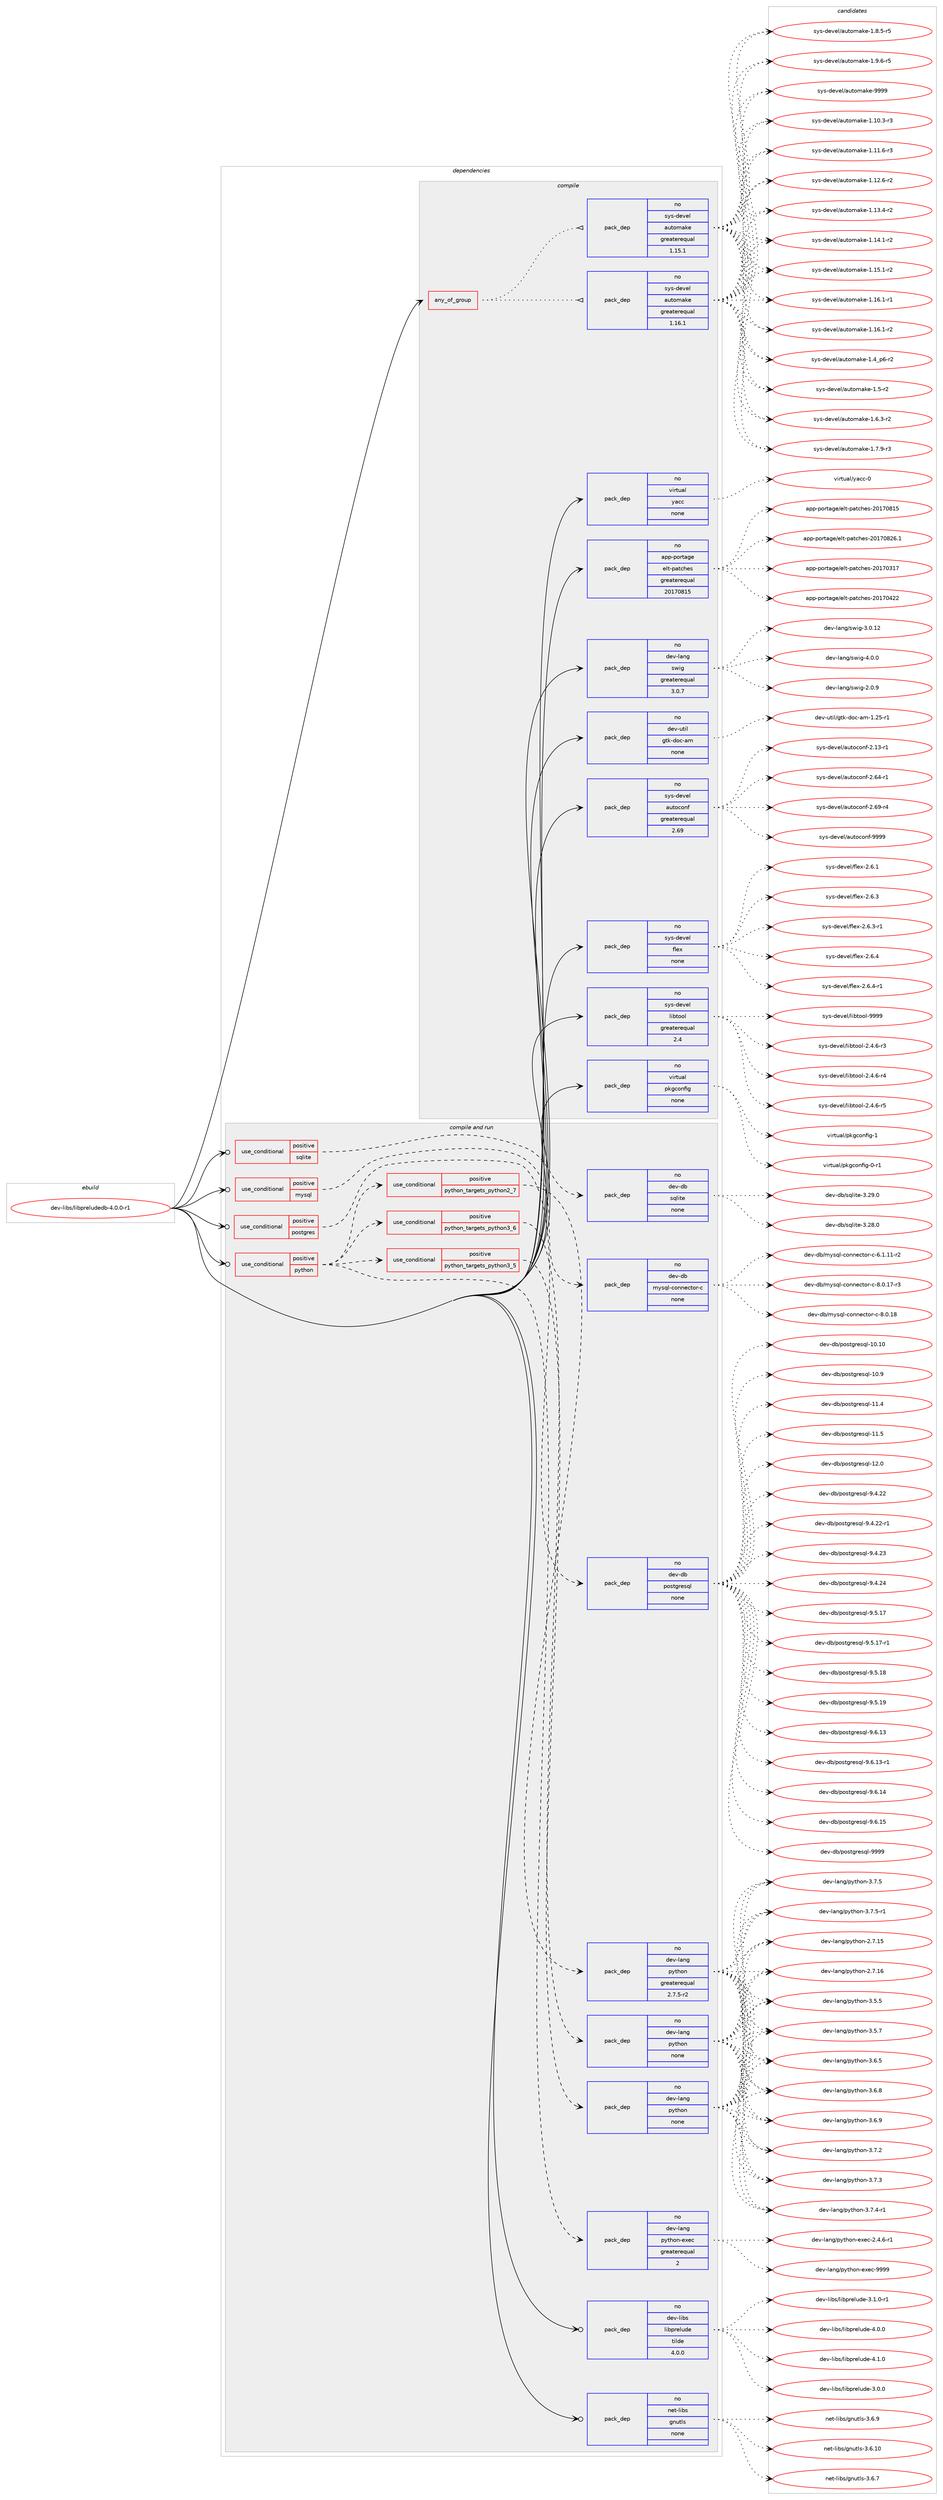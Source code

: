 digraph prolog {

# *************
# Graph options
# *************

newrank=true;
concentrate=true;
compound=true;
graph [rankdir=LR,fontname=Helvetica,fontsize=10,ranksep=1.5];#, ranksep=2.5, nodesep=0.2];
edge  [arrowhead=vee];
node  [fontname=Helvetica,fontsize=10];

# **********
# The ebuild
# **********

subgraph cluster_leftcol {
color=gray;
rank=same;
label=<<i>ebuild</i>>;
id [label="dev-libs/libpreludedb-4.0.0-r1", color=red, width=4, href="../dev-libs/libpreludedb-4.0.0-r1.svg"];
}

# ****************
# The dependencies
# ****************

subgraph cluster_midcol {
color=gray;
label=<<i>dependencies</i>>;
subgraph cluster_compile {
fillcolor="#eeeeee";
style=filled;
label=<<i>compile</i>>;
subgraph any11154 {
dependency566726 [label=<<TABLE BORDER="0" CELLBORDER="1" CELLSPACING="0" CELLPADDING="4"><TR><TD CELLPADDING="10">any_of_group</TD></TR></TABLE>>, shape=none, color=red];subgraph pack423234 {
dependency566727 [label=<<TABLE BORDER="0" CELLBORDER="1" CELLSPACING="0" CELLPADDING="4" WIDTH="220"><TR><TD ROWSPAN="6" CELLPADDING="30">pack_dep</TD></TR><TR><TD WIDTH="110">no</TD></TR><TR><TD>sys-devel</TD></TR><TR><TD>automake</TD></TR><TR><TD>greaterequal</TD></TR><TR><TD>1.16.1</TD></TR></TABLE>>, shape=none, color=blue];
}
dependency566726:e -> dependency566727:w [weight=20,style="dotted",arrowhead="oinv"];
subgraph pack423235 {
dependency566728 [label=<<TABLE BORDER="0" CELLBORDER="1" CELLSPACING="0" CELLPADDING="4" WIDTH="220"><TR><TD ROWSPAN="6" CELLPADDING="30">pack_dep</TD></TR><TR><TD WIDTH="110">no</TD></TR><TR><TD>sys-devel</TD></TR><TR><TD>automake</TD></TR><TR><TD>greaterequal</TD></TR><TR><TD>1.15.1</TD></TR></TABLE>>, shape=none, color=blue];
}
dependency566726:e -> dependency566728:w [weight=20,style="dotted",arrowhead="oinv"];
}
id:e -> dependency566726:w [weight=20,style="solid",arrowhead="vee"];
subgraph pack423236 {
dependency566729 [label=<<TABLE BORDER="0" CELLBORDER="1" CELLSPACING="0" CELLPADDING="4" WIDTH="220"><TR><TD ROWSPAN="6" CELLPADDING="30">pack_dep</TD></TR><TR><TD WIDTH="110">no</TD></TR><TR><TD>app-portage</TD></TR><TR><TD>elt-patches</TD></TR><TR><TD>greaterequal</TD></TR><TR><TD>20170815</TD></TR></TABLE>>, shape=none, color=blue];
}
id:e -> dependency566729:w [weight=20,style="solid",arrowhead="vee"];
subgraph pack423237 {
dependency566730 [label=<<TABLE BORDER="0" CELLBORDER="1" CELLSPACING="0" CELLPADDING="4" WIDTH="220"><TR><TD ROWSPAN="6" CELLPADDING="30">pack_dep</TD></TR><TR><TD WIDTH="110">no</TD></TR><TR><TD>dev-lang</TD></TR><TR><TD>swig</TD></TR><TR><TD>greaterequal</TD></TR><TR><TD>3.0.7</TD></TR></TABLE>>, shape=none, color=blue];
}
id:e -> dependency566730:w [weight=20,style="solid",arrowhead="vee"];
subgraph pack423238 {
dependency566731 [label=<<TABLE BORDER="0" CELLBORDER="1" CELLSPACING="0" CELLPADDING="4" WIDTH="220"><TR><TD ROWSPAN="6" CELLPADDING="30">pack_dep</TD></TR><TR><TD WIDTH="110">no</TD></TR><TR><TD>dev-util</TD></TR><TR><TD>gtk-doc-am</TD></TR><TR><TD>none</TD></TR><TR><TD></TD></TR></TABLE>>, shape=none, color=blue];
}
id:e -> dependency566731:w [weight=20,style="solid",arrowhead="vee"];
subgraph pack423239 {
dependency566732 [label=<<TABLE BORDER="0" CELLBORDER="1" CELLSPACING="0" CELLPADDING="4" WIDTH="220"><TR><TD ROWSPAN="6" CELLPADDING="30">pack_dep</TD></TR><TR><TD WIDTH="110">no</TD></TR><TR><TD>sys-devel</TD></TR><TR><TD>autoconf</TD></TR><TR><TD>greaterequal</TD></TR><TR><TD>2.69</TD></TR></TABLE>>, shape=none, color=blue];
}
id:e -> dependency566732:w [weight=20,style="solid",arrowhead="vee"];
subgraph pack423240 {
dependency566733 [label=<<TABLE BORDER="0" CELLBORDER="1" CELLSPACING="0" CELLPADDING="4" WIDTH="220"><TR><TD ROWSPAN="6" CELLPADDING="30">pack_dep</TD></TR><TR><TD WIDTH="110">no</TD></TR><TR><TD>sys-devel</TD></TR><TR><TD>flex</TD></TR><TR><TD>none</TD></TR><TR><TD></TD></TR></TABLE>>, shape=none, color=blue];
}
id:e -> dependency566733:w [weight=20,style="solid",arrowhead="vee"];
subgraph pack423241 {
dependency566734 [label=<<TABLE BORDER="0" CELLBORDER="1" CELLSPACING="0" CELLPADDING="4" WIDTH="220"><TR><TD ROWSPAN="6" CELLPADDING="30">pack_dep</TD></TR><TR><TD WIDTH="110">no</TD></TR><TR><TD>sys-devel</TD></TR><TR><TD>libtool</TD></TR><TR><TD>greaterequal</TD></TR><TR><TD>2.4</TD></TR></TABLE>>, shape=none, color=blue];
}
id:e -> dependency566734:w [weight=20,style="solid",arrowhead="vee"];
subgraph pack423242 {
dependency566735 [label=<<TABLE BORDER="0" CELLBORDER="1" CELLSPACING="0" CELLPADDING="4" WIDTH="220"><TR><TD ROWSPAN="6" CELLPADDING="30">pack_dep</TD></TR><TR><TD WIDTH="110">no</TD></TR><TR><TD>virtual</TD></TR><TR><TD>pkgconfig</TD></TR><TR><TD>none</TD></TR><TR><TD></TD></TR></TABLE>>, shape=none, color=blue];
}
id:e -> dependency566735:w [weight=20,style="solid",arrowhead="vee"];
subgraph pack423243 {
dependency566736 [label=<<TABLE BORDER="0" CELLBORDER="1" CELLSPACING="0" CELLPADDING="4" WIDTH="220"><TR><TD ROWSPAN="6" CELLPADDING="30">pack_dep</TD></TR><TR><TD WIDTH="110">no</TD></TR><TR><TD>virtual</TD></TR><TR><TD>yacc</TD></TR><TR><TD>none</TD></TR><TR><TD></TD></TR></TABLE>>, shape=none, color=blue];
}
id:e -> dependency566736:w [weight=20,style="solid",arrowhead="vee"];
}
subgraph cluster_compileandrun {
fillcolor="#eeeeee";
style=filled;
label=<<i>compile and run</i>>;
subgraph cond131981 {
dependency566737 [label=<<TABLE BORDER="0" CELLBORDER="1" CELLSPACING="0" CELLPADDING="4"><TR><TD ROWSPAN="3" CELLPADDING="10">use_conditional</TD></TR><TR><TD>positive</TD></TR><TR><TD>mysql</TD></TR></TABLE>>, shape=none, color=red];
subgraph pack423244 {
dependency566738 [label=<<TABLE BORDER="0" CELLBORDER="1" CELLSPACING="0" CELLPADDING="4" WIDTH="220"><TR><TD ROWSPAN="6" CELLPADDING="30">pack_dep</TD></TR><TR><TD WIDTH="110">no</TD></TR><TR><TD>dev-db</TD></TR><TR><TD>mysql-connector-c</TD></TR><TR><TD>none</TD></TR><TR><TD></TD></TR></TABLE>>, shape=none, color=blue];
}
dependency566737:e -> dependency566738:w [weight=20,style="dashed",arrowhead="vee"];
}
id:e -> dependency566737:w [weight=20,style="solid",arrowhead="odotvee"];
subgraph cond131982 {
dependency566739 [label=<<TABLE BORDER="0" CELLBORDER="1" CELLSPACING="0" CELLPADDING="4"><TR><TD ROWSPAN="3" CELLPADDING="10">use_conditional</TD></TR><TR><TD>positive</TD></TR><TR><TD>postgres</TD></TR></TABLE>>, shape=none, color=red];
subgraph pack423245 {
dependency566740 [label=<<TABLE BORDER="0" CELLBORDER="1" CELLSPACING="0" CELLPADDING="4" WIDTH="220"><TR><TD ROWSPAN="6" CELLPADDING="30">pack_dep</TD></TR><TR><TD WIDTH="110">no</TD></TR><TR><TD>dev-db</TD></TR><TR><TD>postgresql</TD></TR><TR><TD>none</TD></TR><TR><TD></TD></TR></TABLE>>, shape=none, color=blue];
}
dependency566739:e -> dependency566740:w [weight=20,style="dashed",arrowhead="vee"];
}
id:e -> dependency566739:w [weight=20,style="solid",arrowhead="odotvee"];
subgraph cond131983 {
dependency566741 [label=<<TABLE BORDER="0" CELLBORDER="1" CELLSPACING="0" CELLPADDING="4"><TR><TD ROWSPAN="3" CELLPADDING="10">use_conditional</TD></TR><TR><TD>positive</TD></TR><TR><TD>python</TD></TR></TABLE>>, shape=none, color=red];
subgraph cond131984 {
dependency566742 [label=<<TABLE BORDER="0" CELLBORDER="1" CELLSPACING="0" CELLPADDING="4"><TR><TD ROWSPAN="3" CELLPADDING="10">use_conditional</TD></TR><TR><TD>positive</TD></TR><TR><TD>python_targets_python2_7</TD></TR></TABLE>>, shape=none, color=red];
subgraph pack423246 {
dependency566743 [label=<<TABLE BORDER="0" CELLBORDER="1" CELLSPACING="0" CELLPADDING="4" WIDTH="220"><TR><TD ROWSPAN="6" CELLPADDING="30">pack_dep</TD></TR><TR><TD WIDTH="110">no</TD></TR><TR><TD>dev-lang</TD></TR><TR><TD>python</TD></TR><TR><TD>greaterequal</TD></TR><TR><TD>2.7.5-r2</TD></TR></TABLE>>, shape=none, color=blue];
}
dependency566742:e -> dependency566743:w [weight=20,style="dashed",arrowhead="vee"];
}
dependency566741:e -> dependency566742:w [weight=20,style="dashed",arrowhead="vee"];
subgraph cond131985 {
dependency566744 [label=<<TABLE BORDER="0" CELLBORDER="1" CELLSPACING="0" CELLPADDING="4"><TR><TD ROWSPAN="3" CELLPADDING="10">use_conditional</TD></TR><TR><TD>positive</TD></TR><TR><TD>python_targets_python3_5</TD></TR></TABLE>>, shape=none, color=red];
subgraph pack423247 {
dependency566745 [label=<<TABLE BORDER="0" CELLBORDER="1" CELLSPACING="0" CELLPADDING="4" WIDTH="220"><TR><TD ROWSPAN="6" CELLPADDING="30">pack_dep</TD></TR><TR><TD WIDTH="110">no</TD></TR><TR><TD>dev-lang</TD></TR><TR><TD>python</TD></TR><TR><TD>none</TD></TR><TR><TD></TD></TR></TABLE>>, shape=none, color=blue];
}
dependency566744:e -> dependency566745:w [weight=20,style="dashed",arrowhead="vee"];
}
dependency566741:e -> dependency566744:w [weight=20,style="dashed",arrowhead="vee"];
subgraph cond131986 {
dependency566746 [label=<<TABLE BORDER="0" CELLBORDER="1" CELLSPACING="0" CELLPADDING="4"><TR><TD ROWSPAN="3" CELLPADDING="10">use_conditional</TD></TR><TR><TD>positive</TD></TR><TR><TD>python_targets_python3_6</TD></TR></TABLE>>, shape=none, color=red];
subgraph pack423248 {
dependency566747 [label=<<TABLE BORDER="0" CELLBORDER="1" CELLSPACING="0" CELLPADDING="4" WIDTH="220"><TR><TD ROWSPAN="6" CELLPADDING="30">pack_dep</TD></TR><TR><TD WIDTH="110">no</TD></TR><TR><TD>dev-lang</TD></TR><TR><TD>python</TD></TR><TR><TD>none</TD></TR><TR><TD></TD></TR></TABLE>>, shape=none, color=blue];
}
dependency566746:e -> dependency566747:w [weight=20,style="dashed",arrowhead="vee"];
}
dependency566741:e -> dependency566746:w [weight=20,style="dashed",arrowhead="vee"];
subgraph pack423249 {
dependency566748 [label=<<TABLE BORDER="0" CELLBORDER="1" CELLSPACING="0" CELLPADDING="4" WIDTH="220"><TR><TD ROWSPAN="6" CELLPADDING="30">pack_dep</TD></TR><TR><TD WIDTH="110">no</TD></TR><TR><TD>dev-lang</TD></TR><TR><TD>python-exec</TD></TR><TR><TD>greaterequal</TD></TR><TR><TD>2</TD></TR></TABLE>>, shape=none, color=blue];
}
dependency566741:e -> dependency566748:w [weight=20,style="dashed",arrowhead="vee"];
}
id:e -> dependency566741:w [weight=20,style="solid",arrowhead="odotvee"];
subgraph cond131987 {
dependency566749 [label=<<TABLE BORDER="0" CELLBORDER="1" CELLSPACING="0" CELLPADDING="4"><TR><TD ROWSPAN="3" CELLPADDING="10">use_conditional</TD></TR><TR><TD>positive</TD></TR><TR><TD>sqlite</TD></TR></TABLE>>, shape=none, color=red];
subgraph pack423250 {
dependency566750 [label=<<TABLE BORDER="0" CELLBORDER="1" CELLSPACING="0" CELLPADDING="4" WIDTH="220"><TR><TD ROWSPAN="6" CELLPADDING="30">pack_dep</TD></TR><TR><TD WIDTH="110">no</TD></TR><TR><TD>dev-db</TD></TR><TR><TD>sqlite</TD></TR><TR><TD>none</TD></TR><TR><TD></TD></TR></TABLE>>, shape=none, color=blue];
}
dependency566749:e -> dependency566750:w [weight=20,style="dashed",arrowhead="vee"];
}
id:e -> dependency566749:w [weight=20,style="solid",arrowhead="odotvee"];
subgraph pack423251 {
dependency566751 [label=<<TABLE BORDER="0" CELLBORDER="1" CELLSPACING="0" CELLPADDING="4" WIDTH="220"><TR><TD ROWSPAN="6" CELLPADDING="30">pack_dep</TD></TR><TR><TD WIDTH="110">no</TD></TR><TR><TD>dev-libs</TD></TR><TR><TD>libprelude</TD></TR><TR><TD>tilde</TD></TR><TR><TD>4.0.0</TD></TR></TABLE>>, shape=none, color=blue];
}
id:e -> dependency566751:w [weight=20,style="solid",arrowhead="odotvee"];
subgraph pack423252 {
dependency566752 [label=<<TABLE BORDER="0" CELLBORDER="1" CELLSPACING="0" CELLPADDING="4" WIDTH="220"><TR><TD ROWSPAN="6" CELLPADDING="30">pack_dep</TD></TR><TR><TD WIDTH="110">no</TD></TR><TR><TD>net-libs</TD></TR><TR><TD>gnutls</TD></TR><TR><TD>none</TD></TR><TR><TD></TD></TR></TABLE>>, shape=none, color=blue];
}
id:e -> dependency566752:w [weight=20,style="solid",arrowhead="odotvee"];
}
subgraph cluster_run {
fillcolor="#eeeeee";
style=filled;
label=<<i>run</i>>;
}
}

# **************
# The candidates
# **************

subgraph cluster_choices {
rank=same;
color=gray;
label=<<i>candidates</i>>;

subgraph choice423234 {
color=black;
nodesep=1;
choice11512111545100101118101108479711711611110997107101454946494846514511451 [label="sys-devel/automake-1.10.3-r3", color=red, width=4,href="../sys-devel/automake-1.10.3-r3.svg"];
choice11512111545100101118101108479711711611110997107101454946494946544511451 [label="sys-devel/automake-1.11.6-r3", color=red, width=4,href="../sys-devel/automake-1.11.6-r3.svg"];
choice11512111545100101118101108479711711611110997107101454946495046544511450 [label="sys-devel/automake-1.12.6-r2", color=red, width=4,href="../sys-devel/automake-1.12.6-r2.svg"];
choice11512111545100101118101108479711711611110997107101454946495146524511450 [label="sys-devel/automake-1.13.4-r2", color=red, width=4,href="../sys-devel/automake-1.13.4-r2.svg"];
choice11512111545100101118101108479711711611110997107101454946495246494511450 [label="sys-devel/automake-1.14.1-r2", color=red, width=4,href="../sys-devel/automake-1.14.1-r2.svg"];
choice11512111545100101118101108479711711611110997107101454946495346494511450 [label="sys-devel/automake-1.15.1-r2", color=red, width=4,href="../sys-devel/automake-1.15.1-r2.svg"];
choice11512111545100101118101108479711711611110997107101454946495446494511449 [label="sys-devel/automake-1.16.1-r1", color=red, width=4,href="../sys-devel/automake-1.16.1-r1.svg"];
choice11512111545100101118101108479711711611110997107101454946495446494511450 [label="sys-devel/automake-1.16.1-r2", color=red, width=4,href="../sys-devel/automake-1.16.1-r2.svg"];
choice115121115451001011181011084797117116111109971071014549465295112544511450 [label="sys-devel/automake-1.4_p6-r2", color=red, width=4,href="../sys-devel/automake-1.4_p6-r2.svg"];
choice11512111545100101118101108479711711611110997107101454946534511450 [label="sys-devel/automake-1.5-r2", color=red, width=4,href="../sys-devel/automake-1.5-r2.svg"];
choice115121115451001011181011084797117116111109971071014549465446514511450 [label="sys-devel/automake-1.6.3-r2", color=red, width=4,href="../sys-devel/automake-1.6.3-r2.svg"];
choice115121115451001011181011084797117116111109971071014549465546574511451 [label="sys-devel/automake-1.7.9-r3", color=red, width=4,href="../sys-devel/automake-1.7.9-r3.svg"];
choice115121115451001011181011084797117116111109971071014549465646534511453 [label="sys-devel/automake-1.8.5-r5", color=red, width=4,href="../sys-devel/automake-1.8.5-r5.svg"];
choice115121115451001011181011084797117116111109971071014549465746544511453 [label="sys-devel/automake-1.9.6-r5", color=red, width=4,href="../sys-devel/automake-1.9.6-r5.svg"];
choice115121115451001011181011084797117116111109971071014557575757 [label="sys-devel/automake-9999", color=red, width=4,href="../sys-devel/automake-9999.svg"];
dependency566727:e -> choice11512111545100101118101108479711711611110997107101454946494846514511451:w [style=dotted,weight="100"];
dependency566727:e -> choice11512111545100101118101108479711711611110997107101454946494946544511451:w [style=dotted,weight="100"];
dependency566727:e -> choice11512111545100101118101108479711711611110997107101454946495046544511450:w [style=dotted,weight="100"];
dependency566727:e -> choice11512111545100101118101108479711711611110997107101454946495146524511450:w [style=dotted,weight="100"];
dependency566727:e -> choice11512111545100101118101108479711711611110997107101454946495246494511450:w [style=dotted,weight="100"];
dependency566727:e -> choice11512111545100101118101108479711711611110997107101454946495346494511450:w [style=dotted,weight="100"];
dependency566727:e -> choice11512111545100101118101108479711711611110997107101454946495446494511449:w [style=dotted,weight="100"];
dependency566727:e -> choice11512111545100101118101108479711711611110997107101454946495446494511450:w [style=dotted,weight="100"];
dependency566727:e -> choice115121115451001011181011084797117116111109971071014549465295112544511450:w [style=dotted,weight="100"];
dependency566727:e -> choice11512111545100101118101108479711711611110997107101454946534511450:w [style=dotted,weight="100"];
dependency566727:e -> choice115121115451001011181011084797117116111109971071014549465446514511450:w [style=dotted,weight="100"];
dependency566727:e -> choice115121115451001011181011084797117116111109971071014549465546574511451:w [style=dotted,weight="100"];
dependency566727:e -> choice115121115451001011181011084797117116111109971071014549465646534511453:w [style=dotted,weight="100"];
dependency566727:e -> choice115121115451001011181011084797117116111109971071014549465746544511453:w [style=dotted,weight="100"];
dependency566727:e -> choice115121115451001011181011084797117116111109971071014557575757:w [style=dotted,weight="100"];
}
subgraph choice423235 {
color=black;
nodesep=1;
choice11512111545100101118101108479711711611110997107101454946494846514511451 [label="sys-devel/automake-1.10.3-r3", color=red, width=4,href="../sys-devel/automake-1.10.3-r3.svg"];
choice11512111545100101118101108479711711611110997107101454946494946544511451 [label="sys-devel/automake-1.11.6-r3", color=red, width=4,href="../sys-devel/automake-1.11.6-r3.svg"];
choice11512111545100101118101108479711711611110997107101454946495046544511450 [label="sys-devel/automake-1.12.6-r2", color=red, width=4,href="../sys-devel/automake-1.12.6-r2.svg"];
choice11512111545100101118101108479711711611110997107101454946495146524511450 [label="sys-devel/automake-1.13.4-r2", color=red, width=4,href="../sys-devel/automake-1.13.4-r2.svg"];
choice11512111545100101118101108479711711611110997107101454946495246494511450 [label="sys-devel/automake-1.14.1-r2", color=red, width=4,href="../sys-devel/automake-1.14.1-r2.svg"];
choice11512111545100101118101108479711711611110997107101454946495346494511450 [label="sys-devel/automake-1.15.1-r2", color=red, width=4,href="../sys-devel/automake-1.15.1-r2.svg"];
choice11512111545100101118101108479711711611110997107101454946495446494511449 [label="sys-devel/automake-1.16.1-r1", color=red, width=4,href="../sys-devel/automake-1.16.1-r1.svg"];
choice11512111545100101118101108479711711611110997107101454946495446494511450 [label="sys-devel/automake-1.16.1-r2", color=red, width=4,href="../sys-devel/automake-1.16.1-r2.svg"];
choice115121115451001011181011084797117116111109971071014549465295112544511450 [label="sys-devel/automake-1.4_p6-r2", color=red, width=4,href="../sys-devel/automake-1.4_p6-r2.svg"];
choice11512111545100101118101108479711711611110997107101454946534511450 [label="sys-devel/automake-1.5-r2", color=red, width=4,href="../sys-devel/automake-1.5-r2.svg"];
choice115121115451001011181011084797117116111109971071014549465446514511450 [label="sys-devel/automake-1.6.3-r2", color=red, width=4,href="../sys-devel/automake-1.6.3-r2.svg"];
choice115121115451001011181011084797117116111109971071014549465546574511451 [label="sys-devel/automake-1.7.9-r3", color=red, width=4,href="../sys-devel/automake-1.7.9-r3.svg"];
choice115121115451001011181011084797117116111109971071014549465646534511453 [label="sys-devel/automake-1.8.5-r5", color=red, width=4,href="../sys-devel/automake-1.8.5-r5.svg"];
choice115121115451001011181011084797117116111109971071014549465746544511453 [label="sys-devel/automake-1.9.6-r5", color=red, width=4,href="../sys-devel/automake-1.9.6-r5.svg"];
choice115121115451001011181011084797117116111109971071014557575757 [label="sys-devel/automake-9999", color=red, width=4,href="../sys-devel/automake-9999.svg"];
dependency566728:e -> choice11512111545100101118101108479711711611110997107101454946494846514511451:w [style=dotted,weight="100"];
dependency566728:e -> choice11512111545100101118101108479711711611110997107101454946494946544511451:w [style=dotted,weight="100"];
dependency566728:e -> choice11512111545100101118101108479711711611110997107101454946495046544511450:w [style=dotted,weight="100"];
dependency566728:e -> choice11512111545100101118101108479711711611110997107101454946495146524511450:w [style=dotted,weight="100"];
dependency566728:e -> choice11512111545100101118101108479711711611110997107101454946495246494511450:w [style=dotted,weight="100"];
dependency566728:e -> choice11512111545100101118101108479711711611110997107101454946495346494511450:w [style=dotted,weight="100"];
dependency566728:e -> choice11512111545100101118101108479711711611110997107101454946495446494511449:w [style=dotted,weight="100"];
dependency566728:e -> choice11512111545100101118101108479711711611110997107101454946495446494511450:w [style=dotted,weight="100"];
dependency566728:e -> choice115121115451001011181011084797117116111109971071014549465295112544511450:w [style=dotted,weight="100"];
dependency566728:e -> choice11512111545100101118101108479711711611110997107101454946534511450:w [style=dotted,weight="100"];
dependency566728:e -> choice115121115451001011181011084797117116111109971071014549465446514511450:w [style=dotted,weight="100"];
dependency566728:e -> choice115121115451001011181011084797117116111109971071014549465546574511451:w [style=dotted,weight="100"];
dependency566728:e -> choice115121115451001011181011084797117116111109971071014549465646534511453:w [style=dotted,weight="100"];
dependency566728:e -> choice115121115451001011181011084797117116111109971071014549465746544511453:w [style=dotted,weight="100"];
dependency566728:e -> choice115121115451001011181011084797117116111109971071014557575757:w [style=dotted,weight="100"];
}
subgraph choice423236 {
color=black;
nodesep=1;
choice97112112451121111141169710310147101108116451129711699104101115455048495548514955 [label="app-portage/elt-patches-20170317", color=red, width=4,href="../app-portage/elt-patches-20170317.svg"];
choice97112112451121111141169710310147101108116451129711699104101115455048495548525050 [label="app-portage/elt-patches-20170422", color=red, width=4,href="../app-portage/elt-patches-20170422.svg"];
choice97112112451121111141169710310147101108116451129711699104101115455048495548564953 [label="app-portage/elt-patches-20170815", color=red, width=4,href="../app-portage/elt-patches-20170815.svg"];
choice971121124511211111411697103101471011081164511297116991041011154550484955485650544649 [label="app-portage/elt-patches-20170826.1", color=red, width=4,href="../app-portage/elt-patches-20170826.1.svg"];
dependency566729:e -> choice97112112451121111141169710310147101108116451129711699104101115455048495548514955:w [style=dotted,weight="100"];
dependency566729:e -> choice97112112451121111141169710310147101108116451129711699104101115455048495548525050:w [style=dotted,weight="100"];
dependency566729:e -> choice97112112451121111141169710310147101108116451129711699104101115455048495548564953:w [style=dotted,weight="100"];
dependency566729:e -> choice971121124511211111411697103101471011081164511297116991041011154550484955485650544649:w [style=dotted,weight="100"];
}
subgraph choice423237 {
color=black;
nodesep=1;
choice100101118451089711010347115119105103455046484657 [label="dev-lang/swig-2.0.9", color=red, width=4,href="../dev-lang/swig-2.0.9.svg"];
choice10010111845108971101034711511910510345514648464950 [label="dev-lang/swig-3.0.12", color=red, width=4,href="../dev-lang/swig-3.0.12.svg"];
choice100101118451089711010347115119105103455246484648 [label="dev-lang/swig-4.0.0", color=red, width=4,href="../dev-lang/swig-4.0.0.svg"];
dependency566730:e -> choice100101118451089711010347115119105103455046484657:w [style=dotted,weight="100"];
dependency566730:e -> choice10010111845108971101034711511910510345514648464950:w [style=dotted,weight="100"];
dependency566730:e -> choice100101118451089711010347115119105103455246484648:w [style=dotted,weight="100"];
}
subgraph choice423238 {
color=black;
nodesep=1;
choice10010111845117116105108471031161074510011199459710945494650534511449 [label="dev-util/gtk-doc-am-1.25-r1", color=red, width=4,href="../dev-util/gtk-doc-am-1.25-r1.svg"];
dependency566731:e -> choice10010111845117116105108471031161074510011199459710945494650534511449:w [style=dotted,weight="100"];
}
subgraph choice423239 {
color=black;
nodesep=1;
choice1151211154510010111810110847971171161119911111010245504649514511449 [label="sys-devel/autoconf-2.13-r1", color=red, width=4,href="../sys-devel/autoconf-2.13-r1.svg"];
choice1151211154510010111810110847971171161119911111010245504654524511449 [label="sys-devel/autoconf-2.64-r1", color=red, width=4,href="../sys-devel/autoconf-2.64-r1.svg"];
choice1151211154510010111810110847971171161119911111010245504654574511452 [label="sys-devel/autoconf-2.69-r4", color=red, width=4,href="../sys-devel/autoconf-2.69-r4.svg"];
choice115121115451001011181011084797117116111991111101024557575757 [label="sys-devel/autoconf-9999", color=red, width=4,href="../sys-devel/autoconf-9999.svg"];
dependency566732:e -> choice1151211154510010111810110847971171161119911111010245504649514511449:w [style=dotted,weight="100"];
dependency566732:e -> choice1151211154510010111810110847971171161119911111010245504654524511449:w [style=dotted,weight="100"];
dependency566732:e -> choice1151211154510010111810110847971171161119911111010245504654574511452:w [style=dotted,weight="100"];
dependency566732:e -> choice115121115451001011181011084797117116111991111101024557575757:w [style=dotted,weight="100"];
}
subgraph choice423240 {
color=black;
nodesep=1;
choice1151211154510010111810110847102108101120455046544649 [label="sys-devel/flex-2.6.1", color=red, width=4,href="../sys-devel/flex-2.6.1.svg"];
choice1151211154510010111810110847102108101120455046544651 [label="sys-devel/flex-2.6.3", color=red, width=4,href="../sys-devel/flex-2.6.3.svg"];
choice11512111545100101118101108471021081011204550465446514511449 [label="sys-devel/flex-2.6.3-r1", color=red, width=4,href="../sys-devel/flex-2.6.3-r1.svg"];
choice1151211154510010111810110847102108101120455046544652 [label="sys-devel/flex-2.6.4", color=red, width=4,href="../sys-devel/flex-2.6.4.svg"];
choice11512111545100101118101108471021081011204550465446524511449 [label="sys-devel/flex-2.6.4-r1", color=red, width=4,href="../sys-devel/flex-2.6.4-r1.svg"];
dependency566733:e -> choice1151211154510010111810110847102108101120455046544649:w [style=dotted,weight="100"];
dependency566733:e -> choice1151211154510010111810110847102108101120455046544651:w [style=dotted,weight="100"];
dependency566733:e -> choice11512111545100101118101108471021081011204550465446514511449:w [style=dotted,weight="100"];
dependency566733:e -> choice1151211154510010111810110847102108101120455046544652:w [style=dotted,weight="100"];
dependency566733:e -> choice11512111545100101118101108471021081011204550465446524511449:w [style=dotted,weight="100"];
}
subgraph choice423241 {
color=black;
nodesep=1;
choice1151211154510010111810110847108105981161111111084550465246544511451 [label="sys-devel/libtool-2.4.6-r3", color=red, width=4,href="../sys-devel/libtool-2.4.6-r3.svg"];
choice1151211154510010111810110847108105981161111111084550465246544511452 [label="sys-devel/libtool-2.4.6-r4", color=red, width=4,href="../sys-devel/libtool-2.4.6-r4.svg"];
choice1151211154510010111810110847108105981161111111084550465246544511453 [label="sys-devel/libtool-2.4.6-r5", color=red, width=4,href="../sys-devel/libtool-2.4.6-r5.svg"];
choice1151211154510010111810110847108105981161111111084557575757 [label="sys-devel/libtool-9999", color=red, width=4,href="../sys-devel/libtool-9999.svg"];
dependency566734:e -> choice1151211154510010111810110847108105981161111111084550465246544511451:w [style=dotted,weight="100"];
dependency566734:e -> choice1151211154510010111810110847108105981161111111084550465246544511452:w [style=dotted,weight="100"];
dependency566734:e -> choice1151211154510010111810110847108105981161111111084550465246544511453:w [style=dotted,weight="100"];
dependency566734:e -> choice1151211154510010111810110847108105981161111111084557575757:w [style=dotted,weight="100"];
}
subgraph choice423242 {
color=black;
nodesep=1;
choice11810511411611797108471121071039911111010210510345484511449 [label="virtual/pkgconfig-0-r1", color=red, width=4,href="../virtual/pkgconfig-0-r1.svg"];
choice1181051141161179710847112107103991111101021051034549 [label="virtual/pkgconfig-1", color=red, width=4,href="../virtual/pkgconfig-1.svg"];
dependency566735:e -> choice11810511411611797108471121071039911111010210510345484511449:w [style=dotted,weight="100"];
dependency566735:e -> choice1181051141161179710847112107103991111101021051034549:w [style=dotted,weight="100"];
}
subgraph choice423243 {
color=black;
nodesep=1;
choice11810511411611797108471219799994548 [label="virtual/yacc-0", color=red, width=4,href="../virtual/yacc-0.svg"];
dependency566736:e -> choice11810511411611797108471219799994548:w [style=dotted,weight="100"];
}
subgraph choice423244 {
color=black;
nodesep=1;
choice1001011184510098471091211151131084599111110110101991161111144599455446494649494511450 [label="dev-db/mysql-connector-c-6.1.11-r2", color=red, width=4,href="../dev-db/mysql-connector-c-6.1.11-r2.svg"];
choice1001011184510098471091211151131084599111110110101991161111144599455646484649554511451 [label="dev-db/mysql-connector-c-8.0.17-r3", color=red, width=4,href="../dev-db/mysql-connector-c-8.0.17-r3.svg"];
choice100101118451009847109121115113108459911111011010199116111114459945564648464956 [label="dev-db/mysql-connector-c-8.0.18", color=red, width=4,href="../dev-db/mysql-connector-c-8.0.18.svg"];
dependency566738:e -> choice1001011184510098471091211151131084599111110110101991161111144599455446494649494511450:w [style=dotted,weight="100"];
dependency566738:e -> choice1001011184510098471091211151131084599111110110101991161111144599455646484649554511451:w [style=dotted,weight="100"];
dependency566738:e -> choice100101118451009847109121115113108459911111011010199116111114459945564648464956:w [style=dotted,weight="100"];
}
subgraph choice423245 {
color=black;
nodesep=1;
choice100101118451009847112111115116103114101115113108454948464948 [label="dev-db/postgresql-10.10", color=red, width=4,href="../dev-db/postgresql-10.10.svg"];
choice1001011184510098471121111151161031141011151131084549484657 [label="dev-db/postgresql-10.9", color=red, width=4,href="../dev-db/postgresql-10.9.svg"];
choice1001011184510098471121111151161031141011151131084549494652 [label="dev-db/postgresql-11.4", color=red, width=4,href="../dev-db/postgresql-11.4.svg"];
choice1001011184510098471121111151161031141011151131084549494653 [label="dev-db/postgresql-11.5", color=red, width=4,href="../dev-db/postgresql-11.5.svg"];
choice1001011184510098471121111151161031141011151131084549504648 [label="dev-db/postgresql-12.0", color=red, width=4,href="../dev-db/postgresql-12.0.svg"];
choice10010111845100984711211111511610311410111511310845574652465050 [label="dev-db/postgresql-9.4.22", color=red, width=4,href="../dev-db/postgresql-9.4.22.svg"];
choice100101118451009847112111115116103114101115113108455746524650504511449 [label="dev-db/postgresql-9.4.22-r1", color=red, width=4,href="../dev-db/postgresql-9.4.22-r1.svg"];
choice10010111845100984711211111511610311410111511310845574652465051 [label="dev-db/postgresql-9.4.23", color=red, width=4,href="../dev-db/postgresql-9.4.23.svg"];
choice10010111845100984711211111511610311410111511310845574652465052 [label="dev-db/postgresql-9.4.24", color=red, width=4,href="../dev-db/postgresql-9.4.24.svg"];
choice10010111845100984711211111511610311410111511310845574653464955 [label="dev-db/postgresql-9.5.17", color=red, width=4,href="../dev-db/postgresql-9.5.17.svg"];
choice100101118451009847112111115116103114101115113108455746534649554511449 [label="dev-db/postgresql-9.5.17-r1", color=red, width=4,href="../dev-db/postgresql-9.5.17-r1.svg"];
choice10010111845100984711211111511610311410111511310845574653464956 [label="dev-db/postgresql-9.5.18", color=red, width=4,href="../dev-db/postgresql-9.5.18.svg"];
choice10010111845100984711211111511610311410111511310845574653464957 [label="dev-db/postgresql-9.5.19", color=red, width=4,href="../dev-db/postgresql-9.5.19.svg"];
choice10010111845100984711211111511610311410111511310845574654464951 [label="dev-db/postgresql-9.6.13", color=red, width=4,href="../dev-db/postgresql-9.6.13.svg"];
choice100101118451009847112111115116103114101115113108455746544649514511449 [label="dev-db/postgresql-9.6.13-r1", color=red, width=4,href="../dev-db/postgresql-9.6.13-r1.svg"];
choice10010111845100984711211111511610311410111511310845574654464952 [label="dev-db/postgresql-9.6.14", color=red, width=4,href="../dev-db/postgresql-9.6.14.svg"];
choice10010111845100984711211111511610311410111511310845574654464953 [label="dev-db/postgresql-9.6.15", color=red, width=4,href="../dev-db/postgresql-9.6.15.svg"];
choice1001011184510098471121111151161031141011151131084557575757 [label="dev-db/postgresql-9999", color=red, width=4,href="../dev-db/postgresql-9999.svg"];
dependency566740:e -> choice100101118451009847112111115116103114101115113108454948464948:w [style=dotted,weight="100"];
dependency566740:e -> choice1001011184510098471121111151161031141011151131084549484657:w [style=dotted,weight="100"];
dependency566740:e -> choice1001011184510098471121111151161031141011151131084549494652:w [style=dotted,weight="100"];
dependency566740:e -> choice1001011184510098471121111151161031141011151131084549494653:w [style=dotted,weight="100"];
dependency566740:e -> choice1001011184510098471121111151161031141011151131084549504648:w [style=dotted,weight="100"];
dependency566740:e -> choice10010111845100984711211111511610311410111511310845574652465050:w [style=dotted,weight="100"];
dependency566740:e -> choice100101118451009847112111115116103114101115113108455746524650504511449:w [style=dotted,weight="100"];
dependency566740:e -> choice10010111845100984711211111511610311410111511310845574652465051:w [style=dotted,weight="100"];
dependency566740:e -> choice10010111845100984711211111511610311410111511310845574652465052:w [style=dotted,weight="100"];
dependency566740:e -> choice10010111845100984711211111511610311410111511310845574653464955:w [style=dotted,weight="100"];
dependency566740:e -> choice100101118451009847112111115116103114101115113108455746534649554511449:w [style=dotted,weight="100"];
dependency566740:e -> choice10010111845100984711211111511610311410111511310845574653464956:w [style=dotted,weight="100"];
dependency566740:e -> choice10010111845100984711211111511610311410111511310845574653464957:w [style=dotted,weight="100"];
dependency566740:e -> choice10010111845100984711211111511610311410111511310845574654464951:w [style=dotted,weight="100"];
dependency566740:e -> choice100101118451009847112111115116103114101115113108455746544649514511449:w [style=dotted,weight="100"];
dependency566740:e -> choice10010111845100984711211111511610311410111511310845574654464952:w [style=dotted,weight="100"];
dependency566740:e -> choice10010111845100984711211111511610311410111511310845574654464953:w [style=dotted,weight="100"];
dependency566740:e -> choice1001011184510098471121111151161031141011151131084557575757:w [style=dotted,weight="100"];
}
subgraph choice423246 {
color=black;
nodesep=1;
choice10010111845108971101034711212111610411111045504655464953 [label="dev-lang/python-2.7.15", color=red, width=4,href="../dev-lang/python-2.7.15.svg"];
choice10010111845108971101034711212111610411111045504655464954 [label="dev-lang/python-2.7.16", color=red, width=4,href="../dev-lang/python-2.7.16.svg"];
choice100101118451089711010347112121116104111110455146534653 [label="dev-lang/python-3.5.5", color=red, width=4,href="../dev-lang/python-3.5.5.svg"];
choice100101118451089711010347112121116104111110455146534655 [label="dev-lang/python-3.5.7", color=red, width=4,href="../dev-lang/python-3.5.7.svg"];
choice100101118451089711010347112121116104111110455146544653 [label="dev-lang/python-3.6.5", color=red, width=4,href="../dev-lang/python-3.6.5.svg"];
choice100101118451089711010347112121116104111110455146544656 [label="dev-lang/python-3.6.8", color=red, width=4,href="../dev-lang/python-3.6.8.svg"];
choice100101118451089711010347112121116104111110455146544657 [label="dev-lang/python-3.6.9", color=red, width=4,href="../dev-lang/python-3.6.9.svg"];
choice100101118451089711010347112121116104111110455146554650 [label="dev-lang/python-3.7.2", color=red, width=4,href="../dev-lang/python-3.7.2.svg"];
choice100101118451089711010347112121116104111110455146554651 [label="dev-lang/python-3.7.3", color=red, width=4,href="../dev-lang/python-3.7.3.svg"];
choice1001011184510897110103471121211161041111104551465546524511449 [label="dev-lang/python-3.7.4-r1", color=red, width=4,href="../dev-lang/python-3.7.4-r1.svg"];
choice100101118451089711010347112121116104111110455146554653 [label="dev-lang/python-3.7.5", color=red, width=4,href="../dev-lang/python-3.7.5.svg"];
choice1001011184510897110103471121211161041111104551465546534511449 [label="dev-lang/python-3.7.5-r1", color=red, width=4,href="../dev-lang/python-3.7.5-r1.svg"];
dependency566743:e -> choice10010111845108971101034711212111610411111045504655464953:w [style=dotted,weight="100"];
dependency566743:e -> choice10010111845108971101034711212111610411111045504655464954:w [style=dotted,weight="100"];
dependency566743:e -> choice100101118451089711010347112121116104111110455146534653:w [style=dotted,weight="100"];
dependency566743:e -> choice100101118451089711010347112121116104111110455146534655:w [style=dotted,weight="100"];
dependency566743:e -> choice100101118451089711010347112121116104111110455146544653:w [style=dotted,weight="100"];
dependency566743:e -> choice100101118451089711010347112121116104111110455146544656:w [style=dotted,weight="100"];
dependency566743:e -> choice100101118451089711010347112121116104111110455146544657:w [style=dotted,weight="100"];
dependency566743:e -> choice100101118451089711010347112121116104111110455146554650:w [style=dotted,weight="100"];
dependency566743:e -> choice100101118451089711010347112121116104111110455146554651:w [style=dotted,weight="100"];
dependency566743:e -> choice1001011184510897110103471121211161041111104551465546524511449:w [style=dotted,weight="100"];
dependency566743:e -> choice100101118451089711010347112121116104111110455146554653:w [style=dotted,weight="100"];
dependency566743:e -> choice1001011184510897110103471121211161041111104551465546534511449:w [style=dotted,weight="100"];
}
subgraph choice423247 {
color=black;
nodesep=1;
choice10010111845108971101034711212111610411111045504655464953 [label="dev-lang/python-2.7.15", color=red, width=4,href="../dev-lang/python-2.7.15.svg"];
choice10010111845108971101034711212111610411111045504655464954 [label="dev-lang/python-2.7.16", color=red, width=4,href="../dev-lang/python-2.7.16.svg"];
choice100101118451089711010347112121116104111110455146534653 [label="dev-lang/python-3.5.5", color=red, width=4,href="../dev-lang/python-3.5.5.svg"];
choice100101118451089711010347112121116104111110455146534655 [label="dev-lang/python-3.5.7", color=red, width=4,href="../dev-lang/python-3.5.7.svg"];
choice100101118451089711010347112121116104111110455146544653 [label="dev-lang/python-3.6.5", color=red, width=4,href="../dev-lang/python-3.6.5.svg"];
choice100101118451089711010347112121116104111110455146544656 [label="dev-lang/python-3.6.8", color=red, width=4,href="../dev-lang/python-3.6.8.svg"];
choice100101118451089711010347112121116104111110455146544657 [label="dev-lang/python-3.6.9", color=red, width=4,href="../dev-lang/python-3.6.9.svg"];
choice100101118451089711010347112121116104111110455146554650 [label="dev-lang/python-3.7.2", color=red, width=4,href="../dev-lang/python-3.7.2.svg"];
choice100101118451089711010347112121116104111110455146554651 [label="dev-lang/python-3.7.3", color=red, width=4,href="../dev-lang/python-3.7.3.svg"];
choice1001011184510897110103471121211161041111104551465546524511449 [label="dev-lang/python-3.7.4-r1", color=red, width=4,href="../dev-lang/python-3.7.4-r1.svg"];
choice100101118451089711010347112121116104111110455146554653 [label="dev-lang/python-3.7.5", color=red, width=4,href="../dev-lang/python-3.7.5.svg"];
choice1001011184510897110103471121211161041111104551465546534511449 [label="dev-lang/python-3.7.5-r1", color=red, width=4,href="../dev-lang/python-3.7.5-r1.svg"];
dependency566745:e -> choice10010111845108971101034711212111610411111045504655464953:w [style=dotted,weight="100"];
dependency566745:e -> choice10010111845108971101034711212111610411111045504655464954:w [style=dotted,weight="100"];
dependency566745:e -> choice100101118451089711010347112121116104111110455146534653:w [style=dotted,weight="100"];
dependency566745:e -> choice100101118451089711010347112121116104111110455146534655:w [style=dotted,weight="100"];
dependency566745:e -> choice100101118451089711010347112121116104111110455146544653:w [style=dotted,weight="100"];
dependency566745:e -> choice100101118451089711010347112121116104111110455146544656:w [style=dotted,weight="100"];
dependency566745:e -> choice100101118451089711010347112121116104111110455146544657:w [style=dotted,weight="100"];
dependency566745:e -> choice100101118451089711010347112121116104111110455146554650:w [style=dotted,weight="100"];
dependency566745:e -> choice100101118451089711010347112121116104111110455146554651:w [style=dotted,weight="100"];
dependency566745:e -> choice1001011184510897110103471121211161041111104551465546524511449:w [style=dotted,weight="100"];
dependency566745:e -> choice100101118451089711010347112121116104111110455146554653:w [style=dotted,weight="100"];
dependency566745:e -> choice1001011184510897110103471121211161041111104551465546534511449:w [style=dotted,weight="100"];
}
subgraph choice423248 {
color=black;
nodesep=1;
choice10010111845108971101034711212111610411111045504655464953 [label="dev-lang/python-2.7.15", color=red, width=4,href="../dev-lang/python-2.7.15.svg"];
choice10010111845108971101034711212111610411111045504655464954 [label="dev-lang/python-2.7.16", color=red, width=4,href="../dev-lang/python-2.7.16.svg"];
choice100101118451089711010347112121116104111110455146534653 [label="dev-lang/python-3.5.5", color=red, width=4,href="../dev-lang/python-3.5.5.svg"];
choice100101118451089711010347112121116104111110455146534655 [label="dev-lang/python-3.5.7", color=red, width=4,href="../dev-lang/python-3.5.7.svg"];
choice100101118451089711010347112121116104111110455146544653 [label="dev-lang/python-3.6.5", color=red, width=4,href="../dev-lang/python-3.6.5.svg"];
choice100101118451089711010347112121116104111110455146544656 [label="dev-lang/python-3.6.8", color=red, width=4,href="../dev-lang/python-3.6.8.svg"];
choice100101118451089711010347112121116104111110455146544657 [label="dev-lang/python-3.6.9", color=red, width=4,href="../dev-lang/python-3.6.9.svg"];
choice100101118451089711010347112121116104111110455146554650 [label="dev-lang/python-3.7.2", color=red, width=4,href="../dev-lang/python-3.7.2.svg"];
choice100101118451089711010347112121116104111110455146554651 [label="dev-lang/python-3.7.3", color=red, width=4,href="../dev-lang/python-3.7.3.svg"];
choice1001011184510897110103471121211161041111104551465546524511449 [label="dev-lang/python-3.7.4-r1", color=red, width=4,href="../dev-lang/python-3.7.4-r1.svg"];
choice100101118451089711010347112121116104111110455146554653 [label="dev-lang/python-3.7.5", color=red, width=4,href="../dev-lang/python-3.7.5.svg"];
choice1001011184510897110103471121211161041111104551465546534511449 [label="dev-lang/python-3.7.5-r1", color=red, width=4,href="../dev-lang/python-3.7.5-r1.svg"];
dependency566747:e -> choice10010111845108971101034711212111610411111045504655464953:w [style=dotted,weight="100"];
dependency566747:e -> choice10010111845108971101034711212111610411111045504655464954:w [style=dotted,weight="100"];
dependency566747:e -> choice100101118451089711010347112121116104111110455146534653:w [style=dotted,weight="100"];
dependency566747:e -> choice100101118451089711010347112121116104111110455146534655:w [style=dotted,weight="100"];
dependency566747:e -> choice100101118451089711010347112121116104111110455146544653:w [style=dotted,weight="100"];
dependency566747:e -> choice100101118451089711010347112121116104111110455146544656:w [style=dotted,weight="100"];
dependency566747:e -> choice100101118451089711010347112121116104111110455146544657:w [style=dotted,weight="100"];
dependency566747:e -> choice100101118451089711010347112121116104111110455146554650:w [style=dotted,weight="100"];
dependency566747:e -> choice100101118451089711010347112121116104111110455146554651:w [style=dotted,weight="100"];
dependency566747:e -> choice1001011184510897110103471121211161041111104551465546524511449:w [style=dotted,weight="100"];
dependency566747:e -> choice100101118451089711010347112121116104111110455146554653:w [style=dotted,weight="100"];
dependency566747:e -> choice1001011184510897110103471121211161041111104551465546534511449:w [style=dotted,weight="100"];
}
subgraph choice423249 {
color=black;
nodesep=1;
choice10010111845108971101034711212111610411111045101120101994550465246544511449 [label="dev-lang/python-exec-2.4.6-r1", color=red, width=4,href="../dev-lang/python-exec-2.4.6-r1.svg"];
choice10010111845108971101034711212111610411111045101120101994557575757 [label="dev-lang/python-exec-9999", color=red, width=4,href="../dev-lang/python-exec-9999.svg"];
dependency566748:e -> choice10010111845108971101034711212111610411111045101120101994550465246544511449:w [style=dotted,weight="100"];
dependency566748:e -> choice10010111845108971101034711212111610411111045101120101994557575757:w [style=dotted,weight="100"];
}
subgraph choice423250 {
color=black;
nodesep=1;
choice10010111845100984711511310810511610145514650564648 [label="dev-db/sqlite-3.28.0", color=red, width=4,href="../dev-db/sqlite-3.28.0.svg"];
choice10010111845100984711511310810511610145514650574648 [label="dev-db/sqlite-3.29.0", color=red, width=4,href="../dev-db/sqlite-3.29.0.svg"];
dependency566750:e -> choice10010111845100984711511310810511610145514650564648:w [style=dotted,weight="100"];
dependency566750:e -> choice10010111845100984711511310810511610145514650574648:w [style=dotted,weight="100"];
}
subgraph choice423251 {
color=black;
nodesep=1;
choice10010111845108105981154710810598112114101108117100101455146484648 [label="dev-libs/libprelude-3.0.0", color=red, width=4,href="../dev-libs/libprelude-3.0.0.svg"];
choice100101118451081059811547108105981121141011081171001014551464946484511449 [label="dev-libs/libprelude-3.1.0-r1", color=red, width=4,href="../dev-libs/libprelude-3.1.0-r1.svg"];
choice10010111845108105981154710810598112114101108117100101455246484648 [label="dev-libs/libprelude-4.0.0", color=red, width=4,href="../dev-libs/libprelude-4.0.0.svg"];
choice10010111845108105981154710810598112114101108117100101455246494648 [label="dev-libs/libprelude-4.1.0", color=red, width=4,href="../dev-libs/libprelude-4.1.0.svg"];
dependency566751:e -> choice10010111845108105981154710810598112114101108117100101455146484648:w [style=dotted,weight="100"];
dependency566751:e -> choice100101118451081059811547108105981121141011081171001014551464946484511449:w [style=dotted,weight="100"];
dependency566751:e -> choice10010111845108105981154710810598112114101108117100101455246484648:w [style=dotted,weight="100"];
dependency566751:e -> choice10010111845108105981154710810598112114101108117100101455246494648:w [style=dotted,weight="100"];
}
subgraph choice423252 {
color=black;
nodesep=1;
choice11010111645108105981154710311011711610811545514654464948 [label="net-libs/gnutls-3.6.10", color=red, width=4,href="../net-libs/gnutls-3.6.10.svg"];
choice110101116451081059811547103110117116108115455146544655 [label="net-libs/gnutls-3.6.7", color=red, width=4,href="../net-libs/gnutls-3.6.7.svg"];
choice110101116451081059811547103110117116108115455146544657 [label="net-libs/gnutls-3.6.9", color=red, width=4,href="../net-libs/gnutls-3.6.9.svg"];
dependency566752:e -> choice11010111645108105981154710311011711610811545514654464948:w [style=dotted,weight="100"];
dependency566752:e -> choice110101116451081059811547103110117116108115455146544655:w [style=dotted,weight="100"];
dependency566752:e -> choice110101116451081059811547103110117116108115455146544657:w [style=dotted,weight="100"];
}
}

}
